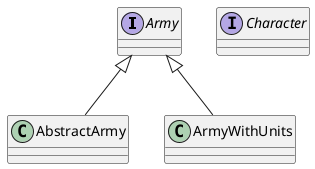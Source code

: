 @startuml
interface Army
interface Character

Army <|-- AbstractArmy
Army <|-- ArmyWithUnits
@enduml